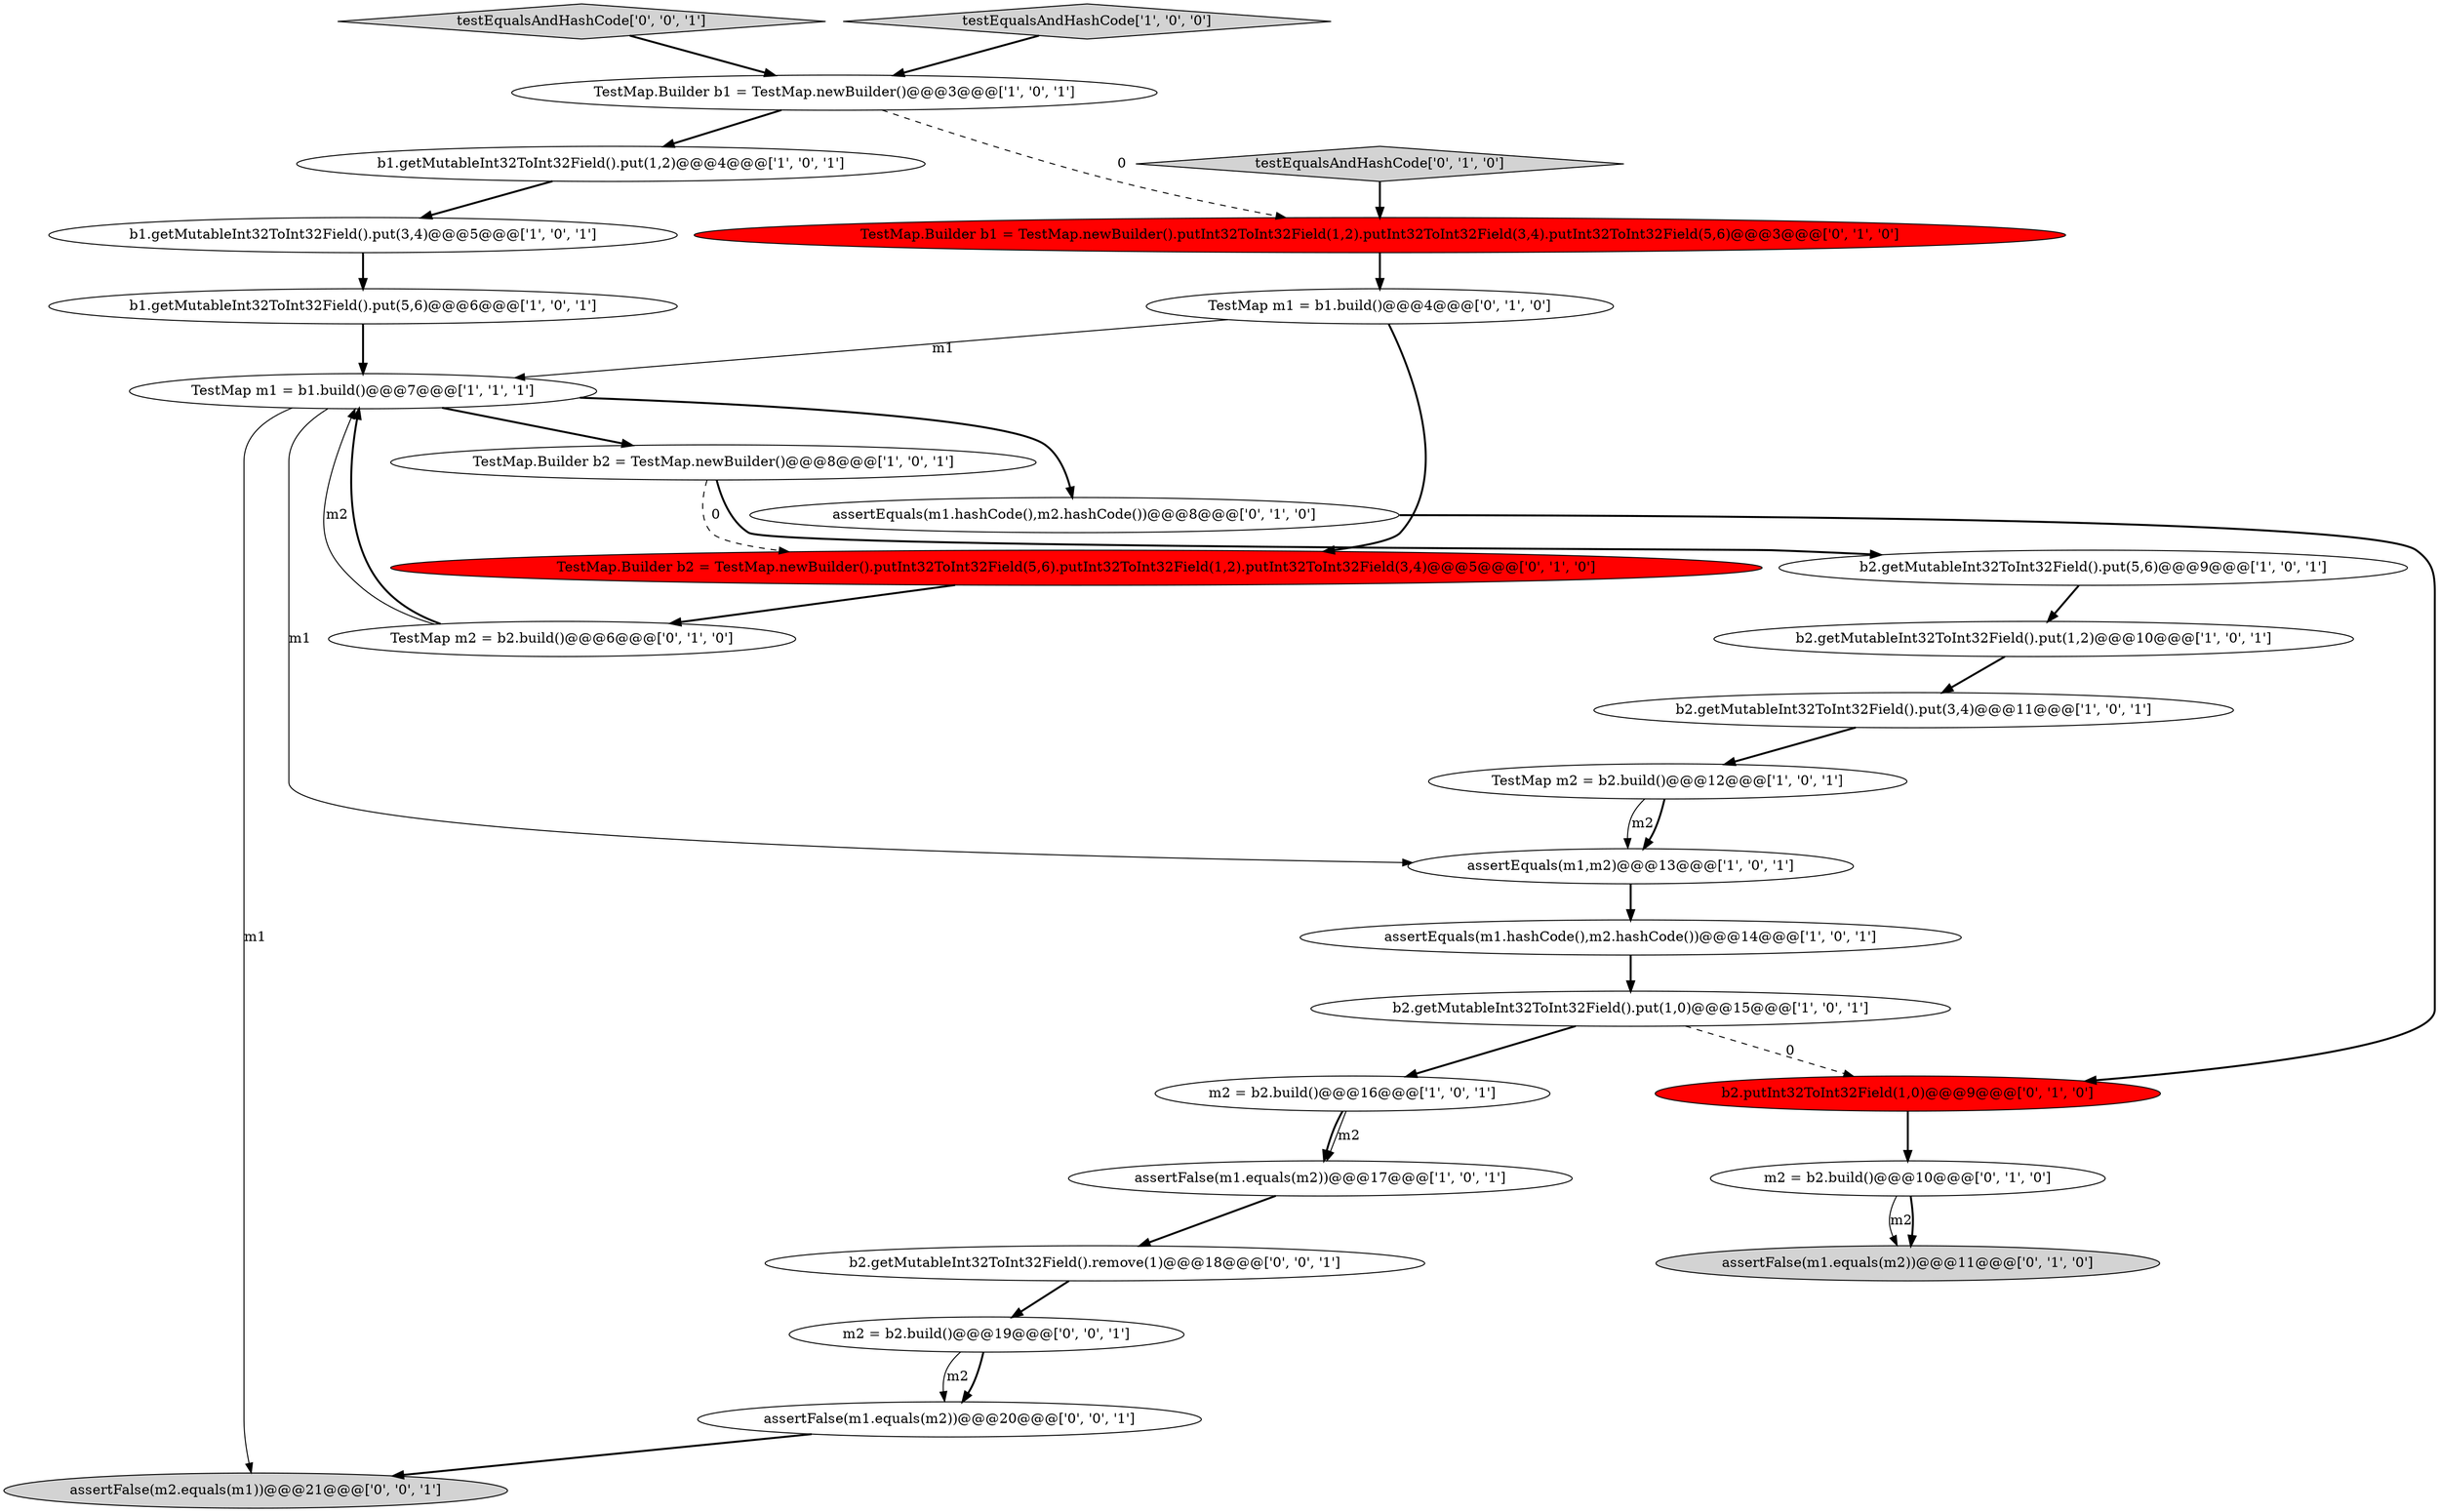 digraph {
15 [style = filled, label = "b1.getMutableInt32ToInt32Field().put(1,2)@@@4@@@['1', '0', '1']", fillcolor = white, shape = ellipse image = "AAA0AAABBB1BBB"];
20 [style = filled, label = "TestMap.Builder b2 = TestMap.newBuilder().putInt32ToInt32Field(5,6).putInt32ToInt32Field(1,2).putInt32ToInt32Field(3,4)@@@5@@@['0', '1', '0']", fillcolor = red, shape = ellipse image = "AAA1AAABBB2BBB"];
27 [style = filled, label = "m2 = b2.build()@@@19@@@['0', '0', '1']", fillcolor = white, shape = ellipse image = "AAA0AAABBB3BBB"];
25 [style = filled, label = "assertFalse(m2.equals(m1))@@@21@@@['0', '0', '1']", fillcolor = lightgray, shape = ellipse image = "AAA0AAABBB3BBB"];
28 [style = filled, label = "testEqualsAndHashCode['0', '0', '1']", fillcolor = lightgray, shape = diamond image = "AAA0AAABBB3BBB"];
2 [style = filled, label = "assertEquals(m1.hashCode(),m2.hashCode())@@@14@@@['1', '0', '1']", fillcolor = white, shape = ellipse image = "AAA0AAABBB1BBB"];
18 [style = filled, label = "testEqualsAndHashCode['0', '1', '0']", fillcolor = lightgray, shape = diamond image = "AAA0AAABBB2BBB"];
11 [style = filled, label = "assertFalse(m1.equals(m2))@@@17@@@['1', '0', '1']", fillcolor = white, shape = ellipse image = "AAA0AAABBB1BBB"];
4 [style = filled, label = "b1.getMutableInt32ToInt32Field().put(5,6)@@@6@@@['1', '0', '1']", fillcolor = white, shape = ellipse image = "AAA0AAABBB1BBB"];
12 [style = filled, label = "b2.getMutableInt32ToInt32Field().put(1,2)@@@10@@@['1', '0', '1']", fillcolor = white, shape = ellipse image = "AAA0AAABBB1BBB"];
26 [style = filled, label = "b2.getMutableInt32ToInt32Field().remove(1)@@@18@@@['0', '0', '1']", fillcolor = white, shape = ellipse image = "AAA0AAABBB3BBB"];
16 [style = filled, label = "assertEquals(m1.hashCode(),m2.hashCode())@@@8@@@['0', '1', '0']", fillcolor = white, shape = ellipse image = "AAA0AAABBB2BBB"];
17 [style = filled, label = "TestMap m1 = b1.build()@@@4@@@['0', '1', '0']", fillcolor = white, shape = ellipse image = "AAA0AAABBB2BBB"];
0 [style = filled, label = "b2.getMutableInt32ToInt32Field().put(1,0)@@@15@@@['1', '0', '1']", fillcolor = white, shape = ellipse image = "AAA0AAABBB1BBB"];
23 [style = filled, label = "b2.putInt32ToInt32Field(1,0)@@@9@@@['0', '1', '0']", fillcolor = red, shape = ellipse image = "AAA1AAABBB2BBB"];
10 [style = filled, label = "testEqualsAndHashCode['1', '0', '0']", fillcolor = lightgray, shape = diamond image = "AAA0AAABBB1BBB"];
29 [style = filled, label = "assertFalse(m1.equals(m2))@@@20@@@['0', '0', '1']", fillcolor = white, shape = ellipse image = "AAA0AAABBB3BBB"];
24 [style = filled, label = "TestMap.Builder b1 = TestMap.newBuilder().putInt32ToInt32Field(1,2).putInt32ToInt32Field(3,4).putInt32ToInt32Field(5,6)@@@3@@@['0', '1', '0']", fillcolor = red, shape = ellipse image = "AAA1AAABBB2BBB"];
8 [style = filled, label = "b2.getMutableInt32ToInt32Field().put(3,4)@@@11@@@['1', '0', '1']", fillcolor = white, shape = ellipse image = "AAA0AAABBB1BBB"];
3 [style = filled, label = "m2 = b2.build()@@@16@@@['1', '0', '1']", fillcolor = white, shape = ellipse image = "AAA0AAABBB1BBB"];
5 [style = filled, label = "TestMap m1 = b1.build()@@@7@@@['1', '1', '1']", fillcolor = white, shape = ellipse image = "AAA0AAABBB1BBB"];
1 [style = filled, label = "TestMap.Builder b2 = TestMap.newBuilder()@@@8@@@['1', '0', '1']", fillcolor = white, shape = ellipse image = "AAA0AAABBB1BBB"];
19 [style = filled, label = "TestMap m2 = b2.build()@@@6@@@['0', '1', '0']", fillcolor = white, shape = ellipse image = "AAA0AAABBB2BBB"];
14 [style = filled, label = "b1.getMutableInt32ToInt32Field().put(3,4)@@@5@@@['1', '0', '1']", fillcolor = white, shape = ellipse image = "AAA0AAABBB1BBB"];
22 [style = filled, label = "assertFalse(m1.equals(m2))@@@11@@@['0', '1', '0']", fillcolor = lightgray, shape = ellipse image = "AAA0AAABBB2BBB"];
13 [style = filled, label = "TestMap m2 = b2.build()@@@12@@@['1', '0', '1']", fillcolor = white, shape = ellipse image = "AAA0AAABBB1BBB"];
7 [style = filled, label = "TestMap.Builder b1 = TestMap.newBuilder()@@@3@@@['1', '0', '1']", fillcolor = white, shape = ellipse image = "AAA0AAABBB1BBB"];
6 [style = filled, label = "b2.getMutableInt32ToInt32Field().put(5,6)@@@9@@@['1', '0', '1']", fillcolor = white, shape = ellipse image = "AAA0AAABBB1BBB"];
9 [style = filled, label = "assertEquals(m1,m2)@@@13@@@['1', '0', '1']", fillcolor = white, shape = ellipse image = "AAA0AAABBB1BBB"];
21 [style = filled, label = "m2 = b2.build()@@@10@@@['0', '1', '0']", fillcolor = white, shape = ellipse image = "AAA0AAABBB2BBB"];
0->3 [style = bold, label=""];
18->24 [style = bold, label=""];
15->14 [style = bold, label=""];
9->2 [style = bold, label=""];
0->23 [style = dashed, label="0"];
3->11 [style = bold, label=""];
28->7 [style = bold, label=""];
29->25 [style = bold, label=""];
21->22 [style = solid, label="m2"];
16->23 [style = bold, label=""];
5->25 [style = solid, label="m1"];
17->5 [style = solid, label="m1"];
10->7 [style = bold, label=""];
13->9 [style = solid, label="m2"];
1->20 [style = dashed, label="0"];
5->16 [style = bold, label=""];
19->5 [style = bold, label=""];
5->1 [style = bold, label=""];
26->27 [style = bold, label=""];
2->0 [style = bold, label=""];
1->6 [style = bold, label=""];
14->4 [style = bold, label=""];
5->9 [style = solid, label="m1"];
23->21 [style = bold, label=""];
7->24 [style = dashed, label="0"];
21->22 [style = bold, label=""];
12->8 [style = bold, label=""];
24->17 [style = bold, label=""];
7->15 [style = bold, label=""];
13->9 [style = bold, label=""];
27->29 [style = bold, label=""];
20->19 [style = bold, label=""];
3->11 [style = solid, label="m2"];
4->5 [style = bold, label=""];
27->29 [style = solid, label="m2"];
19->5 [style = solid, label="m2"];
8->13 [style = bold, label=""];
11->26 [style = bold, label=""];
17->20 [style = bold, label=""];
6->12 [style = bold, label=""];
}

